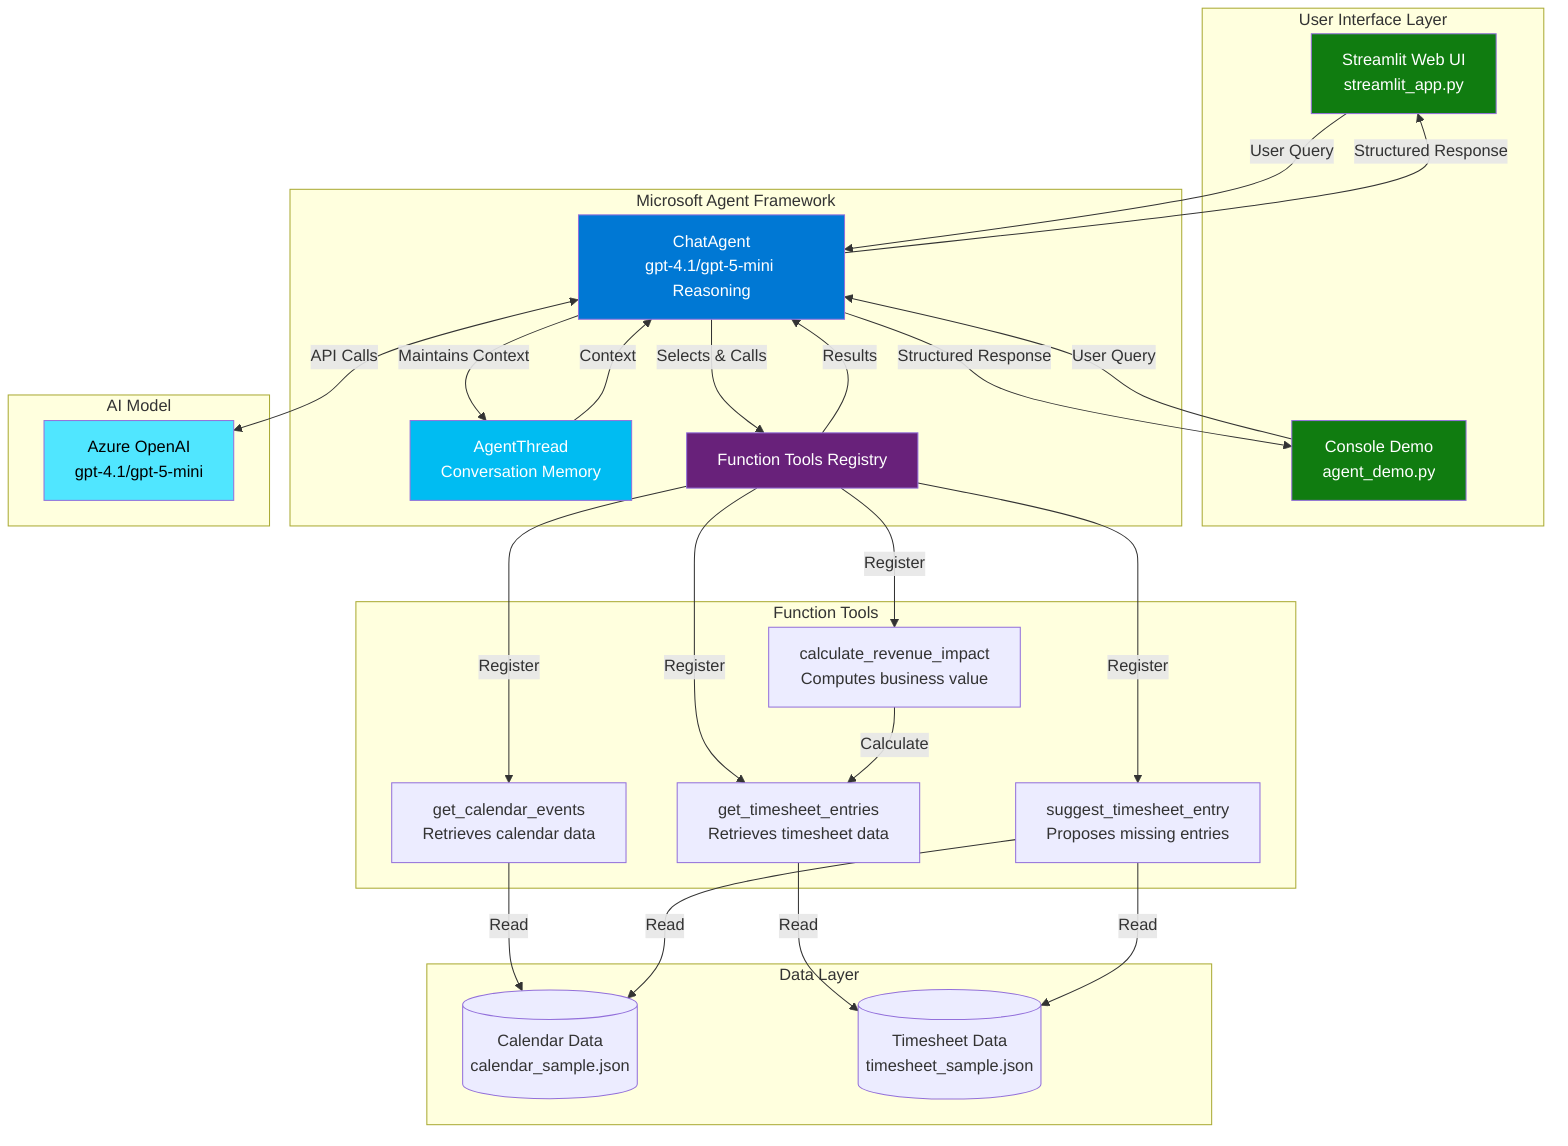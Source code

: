 graph TB
    subgraph "User Interface Layer"
        UI1[Streamlit Web UI<br/>streamlit_app.py]
        UI2[Console Demo<br/>agent_demo.py]
    end

    subgraph "Microsoft Agent Framework"
        Agent[ChatAgent<br/>gpt-4.1/gpt-5-mini Reasoning]
        Thread[AgentThread<br/>Conversation Memory]
        Tools[Function Tools Registry]
    end

    subgraph "Function Tools"
        T1[get_calendar_events<br/>Retrieves calendar data]
        T2[get_timesheet_entries<br/>Retrieves timesheet data]
        T3[suggest_timesheet_entry<br/>Proposes missing entries]
        T4[calculate_revenue_impact<br/>Computes business value]
    end

    subgraph "Data Layer"
        D1[(Calendar Data<br/>calendar_sample.json)]
        D2[(Timesheet Data<br/>timesheet_sample.json)]
    end

    subgraph "AI Model"
        Azure[Azure OpenAI<br/>gpt-4.1/gpt-5-mini]
    end

    UI1 -->|User Query| Agent
    UI2 -->|User Query| Agent
    Agent -->|Maintains Context| Thread
    Agent -->|Selects & Calls| Tools
    Tools -->|Register| T1
    Tools -->|Register| T2
    Tools -->|Register| T3
    Tools -->|Register| T4
    T1 -->|Read| D1
    T2 -->|Read| D2
    T3 -->|Read| D1
    T3 -->|Read| D2
    T4 -->|Calculate| T2
    Agent <-->|API Calls| Azure
    Thread -->|Context| Agent
    Tools -->|Results| Agent
    Agent -->|Structured Response| UI1
    Agent -->|Structured Response| UI2

    style Agent fill:#0078d4,color:#fff
    style Azure fill:#50e6ff,color:#000
    style Thread fill:#00bcf2,color:#fff
    style Tools fill:#68217a,color:#fff
    style UI1 fill:#107c10,color:#fff
    style UI2 fill:#107c10,color:#fff
